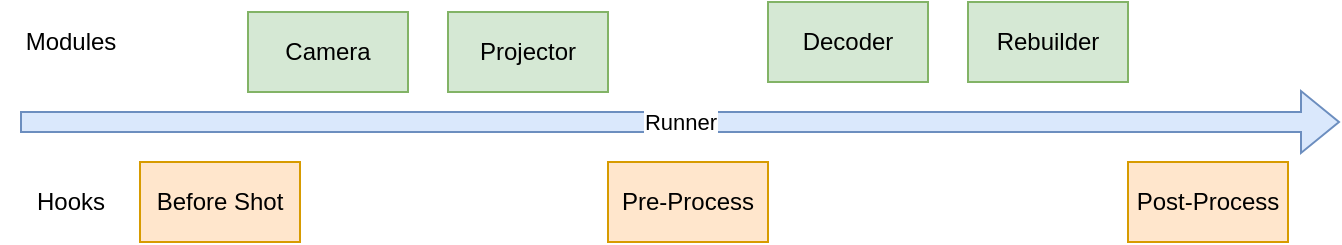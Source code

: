 <mxfile version="20.2.2" type="device"><diagram id="EECqWvpWe-W9YzEvE7md" name="第 1 页"><mxGraphModel dx="1018" dy="680" grid="1" gridSize="10" guides="1" tooltips="1" connect="1" arrows="1" fold="1" page="1" pageScale="1" pageWidth="827" pageHeight="1169" math="0" shadow="0"><root><mxCell id="0"/><mxCell id="1" parent="0"/><mxCell id="27vWjWdHq2m0Epw58HKB-1" value="Camera" style="rounded=0;whiteSpace=wrap;html=1;fillColor=#d5e8d4;strokeColor=#82b366;" vertex="1" parent="1"><mxGeometry x="203" y="145" width="80" height="40" as="geometry"/></mxCell><mxCell id="27vWjWdHq2m0Epw58HKB-2" value="Projector" style="rounded=0;whiteSpace=wrap;html=1;fillColor=#d5e8d4;strokeColor=#82b366;" vertex="1" parent="1"><mxGeometry x="303" y="145" width="80" height="40" as="geometry"/></mxCell><mxCell id="27vWjWdHq2m0Epw58HKB-3" value="Decoder" style="rounded=0;whiteSpace=wrap;html=1;fillColor=#d5e8d4;strokeColor=#82b366;" vertex="1" parent="1"><mxGeometry x="463" y="140" width="80" height="40" as="geometry"/></mxCell><mxCell id="27vWjWdHq2m0Epw58HKB-4" value="Modules" style="text;html=1;align=center;verticalAlign=middle;resizable=0;points=[];autosize=1;strokeColor=none;fillColor=none;" vertex="1" parent="1"><mxGeometry x="79" y="145" width="70" height="30" as="geometry"/></mxCell><mxCell id="27vWjWdHq2m0Epw58HKB-5" value="" style="shape=flexArrow;endArrow=classic;html=1;rounded=0;fillColor=#dae8fc;strokeColor=#6c8ebf;" edge="1" parent="1"><mxGeometry width="50" height="50" relative="1" as="geometry"><mxPoint x="89" y="200" as="sourcePoint"/><mxPoint x="749" y="200" as="targetPoint"/></mxGeometry></mxCell><mxCell id="27vWjWdHq2m0Epw58HKB-6" value="Runner" style="edgeLabel;html=1;align=center;verticalAlign=middle;resizable=0;points=[];" vertex="1" connectable="0" parent="27vWjWdHq2m0Epw58HKB-5"><mxGeometry x="-0.118" y="-1" relative="1" as="geometry"><mxPoint x="39" y="-1" as="offset"/></mxGeometry></mxCell><mxCell id="27vWjWdHq2m0Epw58HKB-7" value="Rebuilder" style="rounded=0;whiteSpace=wrap;html=1;fillColor=#d5e8d4;strokeColor=#82b366;" vertex="1" parent="1"><mxGeometry x="563" y="140" width="80" height="40" as="geometry"/></mxCell><mxCell id="27vWjWdHq2m0Epw58HKB-8" value="Hooks" style="text;html=1;align=center;verticalAlign=middle;resizable=0;points=[];autosize=1;strokeColor=none;fillColor=none;" vertex="1" parent="1"><mxGeometry x="84" y="225" width="60" height="30" as="geometry"/></mxCell><mxCell id="27vWjWdHq2m0Epw58HKB-9" value="Before Shot" style="rounded=0;whiteSpace=wrap;html=1;fillColor=#ffe6cc;strokeColor=#d79b00;" vertex="1" parent="1"><mxGeometry x="149" y="220" width="80" height="40" as="geometry"/></mxCell><mxCell id="27vWjWdHq2m0Epw58HKB-10" value="Pre-Process" style="rounded=0;whiteSpace=wrap;html=1;fillColor=#ffe6cc;strokeColor=#d79b00;" vertex="1" parent="1"><mxGeometry x="383" y="220" width="80" height="40" as="geometry"/></mxCell><mxCell id="27vWjWdHq2m0Epw58HKB-11" value="Post-Process" style="rounded=0;whiteSpace=wrap;html=1;fillColor=#ffe6cc;strokeColor=#d79b00;" vertex="1" parent="1"><mxGeometry x="643" y="220" width="80" height="40" as="geometry"/></mxCell></root></mxGraphModel></diagram></mxfile>